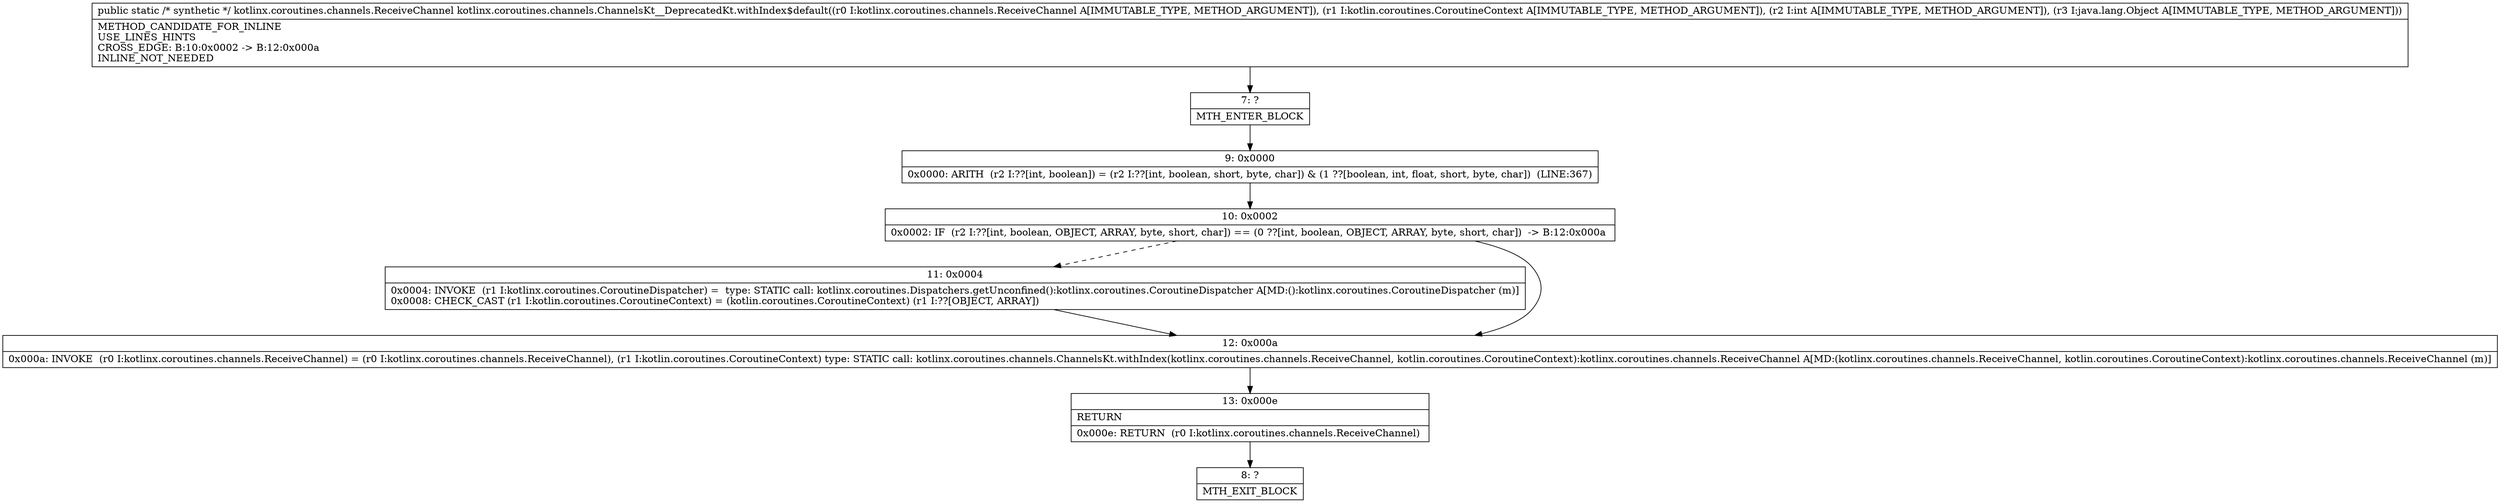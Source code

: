 digraph "CFG forkotlinx.coroutines.channels.ChannelsKt__DeprecatedKt.withIndex$default(Lkotlinx\/coroutines\/channels\/ReceiveChannel;Lkotlin\/coroutines\/CoroutineContext;ILjava\/lang\/Object;)Lkotlinx\/coroutines\/channels\/ReceiveChannel;" {
Node_7 [shape=record,label="{7\:\ ?|MTH_ENTER_BLOCK\l}"];
Node_9 [shape=record,label="{9\:\ 0x0000|0x0000: ARITH  (r2 I:??[int, boolean]) = (r2 I:??[int, boolean, short, byte, char]) & (1 ??[boolean, int, float, short, byte, char])  (LINE:367)\l}"];
Node_10 [shape=record,label="{10\:\ 0x0002|0x0002: IF  (r2 I:??[int, boolean, OBJECT, ARRAY, byte, short, char]) == (0 ??[int, boolean, OBJECT, ARRAY, byte, short, char])  \-\> B:12:0x000a \l}"];
Node_11 [shape=record,label="{11\:\ 0x0004|0x0004: INVOKE  (r1 I:kotlinx.coroutines.CoroutineDispatcher) =  type: STATIC call: kotlinx.coroutines.Dispatchers.getUnconfined():kotlinx.coroutines.CoroutineDispatcher A[MD:():kotlinx.coroutines.CoroutineDispatcher (m)]\l0x0008: CHECK_CAST (r1 I:kotlin.coroutines.CoroutineContext) = (kotlin.coroutines.CoroutineContext) (r1 I:??[OBJECT, ARRAY]) \l}"];
Node_12 [shape=record,label="{12\:\ 0x000a|0x000a: INVOKE  (r0 I:kotlinx.coroutines.channels.ReceiveChannel) = (r0 I:kotlinx.coroutines.channels.ReceiveChannel), (r1 I:kotlin.coroutines.CoroutineContext) type: STATIC call: kotlinx.coroutines.channels.ChannelsKt.withIndex(kotlinx.coroutines.channels.ReceiveChannel, kotlin.coroutines.CoroutineContext):kotlinx.coroutines.channels.ReceiveChannel A[MD:(kotlinx.coroutines.channels.ReceiveChannel, kotlin.coroutines.CoroutineContext):kotlinx.coroutines.channels.ReceiveChannel (m)]\l}"];
Node_13 [shape=record,label="{13\:\ 0x000e|RETURN\l|0x000e: RETURN  (r0 I:kotlinx.coroutines.channels.ReceiveChannel) \l}"];
Node_8 [shape=record,label="{8\:\ ?|MTH_EXIT_BLOCK\l}"];
MethodNode[shape=record,label="{public static \/* synthetic *\/ kotlinx.coroutines.channels.ReceiveChannel kotlinx.coroutines.channels.ChannelsKt__DeprecatedKt.withIndex$default((r0 I:kotlinx.coroutines.channels.ReceiveChannel A[IMMUTABLE_TYPE, METHOD_ARGUMENT]), (r1 I:kotlin.coroutines.CoroutineContext A[IMMUTABLE_TYPE, METHOD_ARGUMENT]), (r2 I:int A[IMMUTABLE_TYPE, METHOD_ARGUMENT]), (r3 I:java.lang.Object A[IMMUTABLE_TYPE, METHOD_ARGUMENT]))  | METHOD_CANDIDATE_FOR_INLINE\lUSE_LINES_HINTS\lCROSS_EDGE: B:10:0x0002 \-\> B:12:0x000a\lINLINE_NOT_NEEDED\l}"];
MethodNode -> Node_7;Node_7 -> Node_9;
Node_9 -> Node_10;
Node_10 -> Node_11[style=dashed];
Node_10 -> Node_12;
Node_11 -> Node_12;
Node_12 -> Node_13;
Node_13 -> Node_8;
}

